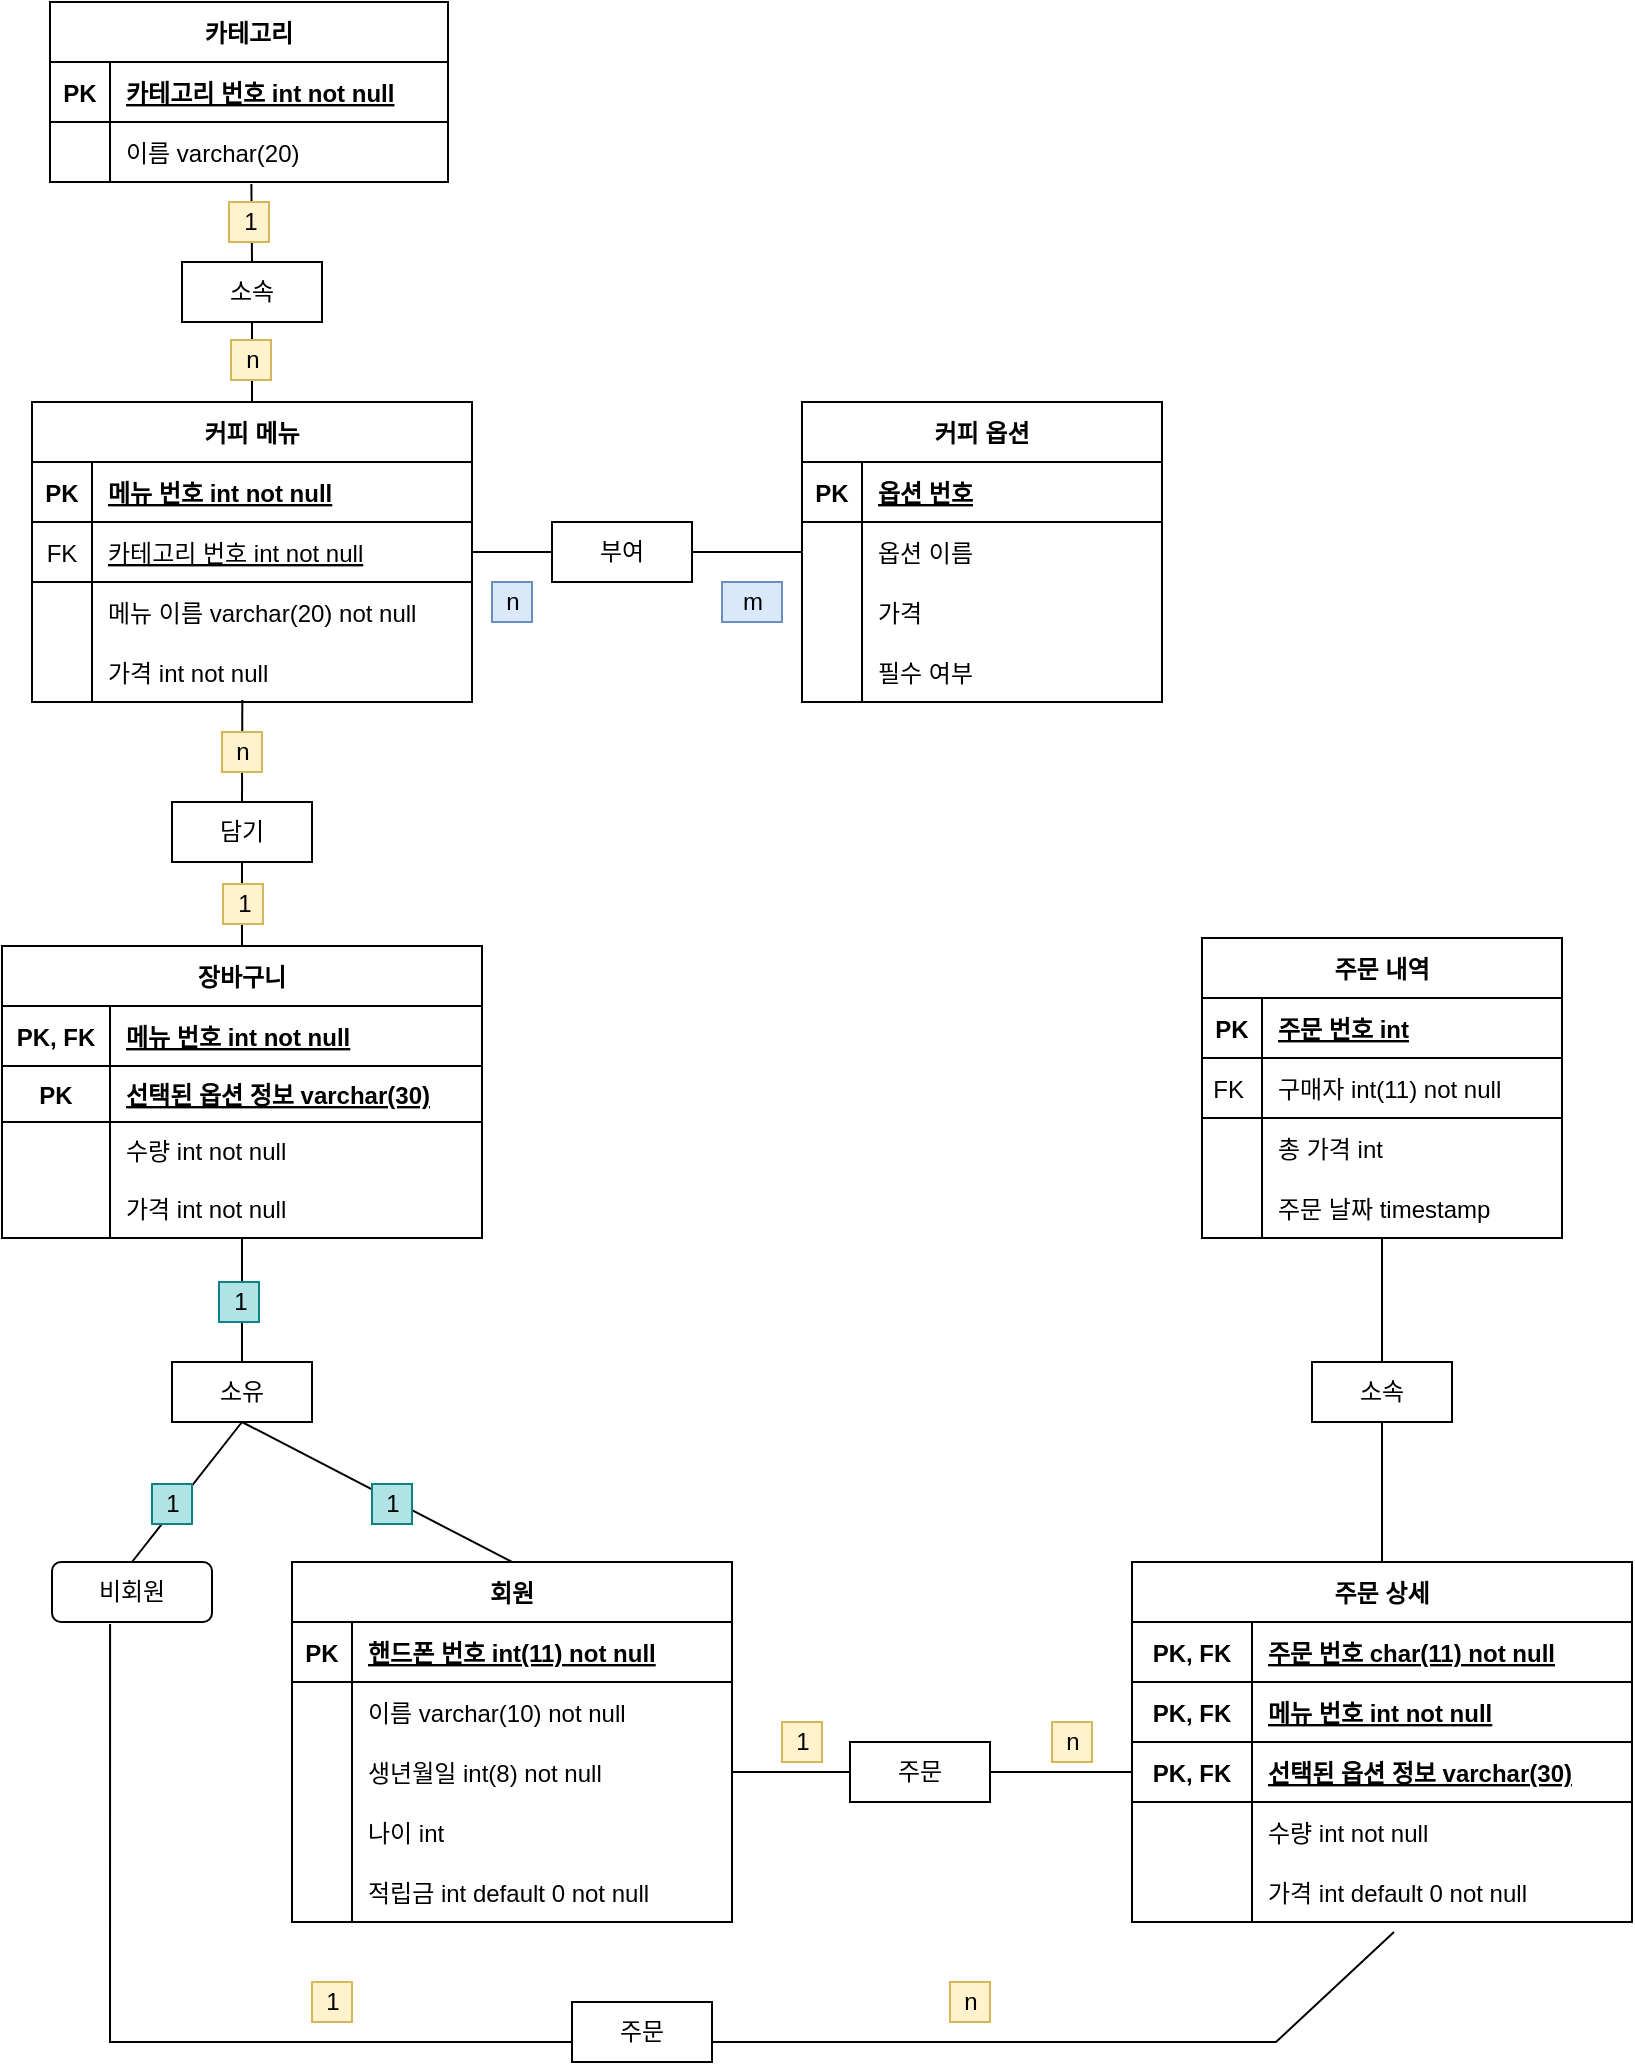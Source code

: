 <mxfile version="20.0.0" type="github">
  <diagram id="R2lEEEUBdFMjLlhIrx00" name="Page-1">
    <mxGraphModel dx="1422" dy="2962" grid="1" gridSize="10" guides="1" tooltips="1" connect="1" arrows="1" fold="1" page="1" pageScale="1" pageWidth="850" pageHeight="1100" math="0" shadow="0" extFonts="Permanent Marker^https://fonts.googleapis.com/css?family=Permanent+Marker">
      <root>
        <mxCell id="0" />
        <mxCell id="1" parent="0" />
        <mxCell id="lMvQeM_lRYCUasm3D4Tz-63" value="카테고리" style="shape=table;startSize=30;container=1;collapsible=1;childLayout=tableLayout;fixedRows=1;rowLines=0;fontStyle=1;align=center;resizeLast=1;" parent="1" vertex="1">
          <mxGeometry x="49" y="-2160" width="199" height="90" as="geometry" />
        </mxCell>
        <mxCell id="lMvQeM_lRYCUasm3D4Tz-64" value="" style="shape=tableRow;horizontal=0;startSize=0;swimlaneHead=0;swimlaneBody=0;fillColor=none;collapsible=0;dropTarget=0;points=[[0,0.5],[1,0.5]];portConstraint=eastwest;top=0;left=0;right=0;bottom=1;" parent="lMvQeM_lRYCUasm3D4Tz-63" vertex="1">
          <mxGeometry y="30" width="199" height="30" as="geometry" />
        </mxCell>
        <mxCell id="lMvQeM_lRYCUasm3D4Tz-65" value="PK" style="shape=partialRectangle;connectable=0;fillColor=none;top=0;left=0;bottom=0;right=0;fontStyle=1;overflow=hidden;" parent="lMvQeM_lRYCUasm3D4Tz-64" vertex="1">
          <mxGeometry width="30" height="30" as="geometry">
            <mxRectangle width="30" height="30" as="alternateBounds" />
          </mxGeometry>
        </mxCell>
        <mxCell id="lMvQeM_lRYCUasm3D4Tz-66" value="카테고리 번호 int not null" style="shape=partialRectangle;connectable=0;fillColor=none;top=0;left=0;bottom=0;right=0;align=left;spacingLeft=6;fontStyle=5;overflow=hidden;" parent="lMvQeM_lRYCUasm3D4Tz-64" vertex="1">
          <mxGeometry x="30" width="169" height="30" as="geometry">
            <mxRectangle width="169" height="30" as="alternateBounds" />
          </mxGeometry>
        </mxCell>
        <mxCell id="lMvQeM_lRYCUasm3D4Tz-67" value="" style="shape=tableRow;horizontal=0;startSize=0;swimlaneHead=0;swimlaneBody=0;fillColor=none;collapsible=0;dropTarget=0;points=[[0,0.5],[1,0.5]];portConstraint=eastwest;top=0;left=0;right=0;bottom=0;" parent="lMvQeM_lRYCUasm3D4Tz-63" vertex="1">
          <mxGeometry y="60" width="199" height="30" as="geometry" />
        </mxCell>
        <mxCell id="lMvQeM_lRYCUasm3D4Tz-68" value="" style="shape=partialRectangle;connectable=0;fillColor=none;top=0;left=0;bottom=0;right=0;editable=1;overflow=hidden;" parent="lMvQeM_lRYCUasm3D4Tz-67" vertex="1">
          <mxGeometry width="30" height="30" as="geometry">
            <mxRectangle width="30" height="30" as="alternateBounds" />
          </mxGeometry>
        </mxCell>
        <mxCell id="lMvQeM_lRYCUasm3D4Tz-69" value="이름 varchar(20)" style="shape=partialRectangle;connectable=0;fillColor=none;top=0;left=0;bottom=0;right=0;align=left;spacingLeft=6;overflow=hidden;" parent="lMvQeM_lRYCUasm3D4Tz-67" vertex="1">
          <mxGeometry x="30" width="169" height="30" as="geometry">
            <mxRectangle width="169" height="30" as="alternateBounds" />
          </mxGeometry>
        </mxCell>
        <mxCell id="lMvQeM_lRYCUasm3D4Tz-112" value="커피 메뉴" style="shape=table;startSize=30;container=1;collapsible=1;childLayout=tableLayout;fixedRows=1;rowLines=0;fontStyle=1;align=center;resizeLast=1;" parent="1" vertex="1">
          <mxGeometry x="40" y="-1960" width="220" height="150" as="geometry" />
        </mxCell>
        <mxCell id="lMvQeM_lRYCUasm3D4Tz-113" value="" style="shape=tableRow;horizontal=0;startSize=0;swimlaneHead=0;swimlaneBody=0;fillColor=none;collapsible=0;dropTarget=0;points=[[0,0.5],[1,0.5]];portConstraint=eastwest;top=0;left=0;right=0;bottom=1;" parent="lMvQeM_lRYCUasm3D4Tz-112" vertex="1">
          <mxGeometry y="30" width="220" height="30" as="geometry" />
        </mxCell>
        <mxCell id="lMvQeM_lRYCUasm3D4Tz-114" value="PK" style="shape=partialRectangle;connectable=0;fillColor=none;top=0;left=0;bottom=0;right=0;fontStyle=1;overflow=hidden;" parent="lMvQeM_lRYCUasm3D4Tz-113" vertex="1">
          <mxGeometry width="30" height="30" as="geometry">
            <mxRectangle width="30" height="30" as="alternateBounds" />
          </mxGeometry>
        </mxCell>
        <mxCell id="lMvQeM_lRYCUasm3D4Tz-115" value="메뉴 번호 int not null" style="shape=partialRectangle;connectable=0;fillColor=none;top=0;left=0;bottom=0;right=0;align=left;spacingLeft=6;fontStyle=5;overflow=hidden;" parent="lMvQeM_lRYCUasm3D4Tz-113" vertex="1">
          <mxGeometry x="30" width="190" height="30" as="geometry">
            <mxRectangle width="190" height="30" as="alternateBounds" />
          </mxGeometry>
        </mxCell>
        <mxCell id="lMvQeM_lRYCUasm3D4Tz-127" style="shape=tableRow;horizontal=0;startSize=0;swimlaneHead=0;swimlaneBody=0;fillColor=none;collapsible=0;dropTarget=0;points=[[0,0.5],[1,0.5]];portConstraint=eastwest;top=0;left=0;right=0;bottom=1;" parent="lMvQeM_lRYCUasm3D4Tz-112" vertex="1">
          <mxGeometry y="60" width="220" height="30" as="geometry" />
        </mxCell>
        <mxCell id="lMvQeM_lRYCUasm3D4Tz-128" value="FK" style="shape=partialRectangle;connectable=0;fillColor=none;top=0;left=0;bottom=0;right=0;fontStyle=0;overflow=hidden;" parent="lMvQeM_lRYCUasm3D4Tz-127" vertex="1">
          <mxGeometry width="30" height="30" as="geometry">
            <mxRectangle width="30" height="30" as="alternateBounds" />
          </mxGeometry>
        </mxCell>
        <mxCell id="lMvQeM_lRYCUasm3D4Tz-129" value="카테고리 번호 int not null" style="shape=partialRectangle;connectable=0;fillColor=none;top=0;left=0;bottom=0;right=0;align=left;spacingLeft=6;fontStyle=4;overflow=hidden;" parent="lMvQeM_lRYCUasm3D4Tz-127" vertex="1">
          <mxGeometry x="30" width="190" height="30" as="geometry">
            <mxRectangle width="190" height="30" as="alternateBounds" />
          </mxGeometry>
        </mxCell>
        <mxCell id="lMvQeM_lRYCUasm3D4Tz-116" value="" style="shape=tableRow;horizontal=0;startSize=0;swimlaneHead=0;swimlaneBody=0;fillColor=none;collapsible=0;dropTarget=0;points=[[0,0.5],[1,0.5]];portConstraint=eastwest;top=0;left=0;right=0;bottom=0;" parent="lMvQeM_lRYCUasm3D4Tz-112" vertex="1">
          <mxGeometry y="90" width="220" height="30" as="geometry" />
        </mxCell>
        <mxCell id="lMvQeM_lRYCUasm3D4Tz-117" value="" style="shape=partialRectangle;connectable=0;fillColor=none;top=0;left=0;bottom=0;right=0;editable=1;overflow=hidden;" parent="lMvQeM_lRYCUasm3D4Tz-116" vertex="1">
          <mxGeometry width="30" height="30" as="geometry">
            <mxRectangle width="30" height="30" as="alternateBounds" />
          </mxGeometry>
        </mxCell>
        <mxCell id="lMvQeM_lRYCUasm3D4Tz-118" value="메뉴 이름 varchar(20) not null" style="shape=partialRectangle;connectable=0;fillColor=none;top=0;left=0;bottom=0;right=0;align=left;spacingLeft=6;overflow=hidden;" parent="lMvQeM_lRYCUasm3D4Tz-116" vertex="1">
          <mxGeometry x="30" width="190" height="30" as="geometry">
            <mxRectangle width="190" height="30" as="alternateBounds" />
          </mxGeometry>
        </mxCell>
        <mxCell id="lMvQeM_lRYCUasm3D4Tz-133" style="shape=tableRow;horizontal=0;startSize=0;swimlaneHead=0;swimlaneBody=0;fillColor=none;collapsible=0;dropTarget=0;points=[[0,0.5],[1,0.5]];portConstraint=eastwest;top=0;left=0;right=0;bottom=0;" parent="lMvQeM_lRYCUasm3D4Tz-112" vertex="1">
          <mxGeometry y="120" width="220" height="30" as="geometry" />
        </mxCell>
        <mxCell id="lMvQeM_lRYCUasm3D4Tz-134" style="shape=partialRectangle;connectable=0;fillColor=none;top=0;left=0;bottom=0;right=0;editable=1;overflow=hidden;" parent="lMvQeM_lRYCUasm3D4Tz-133" vertex="1">
          <mxGeometry width="30" height="30" as="geometry">
            <mxRectangle width="30" height="30" as="alternateBounds" />
          </mxGeometry>
        </mxCell>
        <mxCell id="lMvQeM_lRYCUasm3D4Tz-135" value="가격 int not null" style="shape=partialRectangle;connectable=0;fillColor=none;top=0;left=0;bottom=0;right=0;align=left;spacingLeft=6;overflow=hidden;" parent="lMvQeM_lRYCUasm3D4Tz-133" vertex="1">
          <mxGeometry x="30" width="190" height="30" as="geometry">
            <mxRectangle width="190" height="30" as="alternateBounds" />
          </mxGeometry>
        </mxCell>
        <mxCell id="lMvQeM_lRYCUasm3D4Tz-136" value="커피 옵션" style="shape=table;startSize=30;container=1;collapsible=1;childLayout=tableLayout;fixedRows=1;rowLines=0;fontStyle=1;align=center;resizeLast=1;" parent="1" vertex="1">
          <mxGeometry x="425" y="-1960" width="180" height="150" as="geometry" />
        </mxCell>
        <mxCell id="lMvQeM_lRYCUasm3D4Tz-137" value="" style="shape=tableRow;horizontal=0;startSize=0;swimlaneHead=0;swimlaneBody=0;fillColor=none;collapsible=0;dropTarget=0;points=[[0,0.5],[1,0.5]];portConstraint=eastwest;top=0;left=0;right=0;bottom=1;" parent="lMvQeM_lRYCUasm3D4Tz-136" vertex="1">
          <mxGeometry y="30" width="180" height="30" as="geometry" />
        </mxCell>
        <mxCell id="lMvQeM_lRYCUasm3D4Tz-138" value="PK" style="shape=partialRectangle;connectable=0;fillColor=none;top=0;left=0;bottom=0;right=0;fontStyle=1;overflow=hidden;" parent="lMvQeM_lRYCUasm3D4Tz-137" vertex="1">
          <mxGeometry width="30" height="30" as="geometry">
            <mxRectangle width="30" height="30" as="alternateBounds" />
          </mxGeometry>
        </mxCell>
        <mxCell id="lMvQeM_lRYCUasm3D4Tz-139" value="옵션 번호" style="shape=partialRectangle;connectable=0;fillColor=none;top=0;left=0;bottom=0;right=0;align=left;spacingLeft=6;fontStyle=5;overflow=hidden;" parent="lMvQeM_lRYCUasm3D4Tz-137" vertex="1">
          <mxGeometry x="30" width="150" height="30" as="geometry">
            <mxRectangle width="150" height="30" as="alternateBounds" />
          </mxGeometry>
        </mxCell>
        <mxCell id="lMvQeM_lRYCUasm3D4Tz-143" value="" style="shape=tableRow;horizontal=0;startSize=0;swimlaneHead=0;swimlaneBody=0;fillColor=none;collapsible=0;dropTarget=0;points=[[0,0.5],[1,0.5]];portConstraint=eastwest;top=0;left=0;right=0;bottom=0;" parent="lMvQeM_lRYCUasm3D4Tz-136" vertex="1">
          <mxGeometry y="60" width="180" height="30" as="geometry" />
        </mxCell>
        <mxCell id="lMvQeM_lRYCUasm3D4Tz-144" value="" style="shape=partialRectangle;connectable=0;fillColor=none;top=0;left=0;bottom=0;right=0;editable=1;overflow=hidden;" parent="lMvQeM_lRYCUasm3D4Tz-143" vertex="1">
          <mxGeometry width="30" height="30" as="geometry">
            <mxRectangle width="30" height="30" as="alternateBounds" />
          </mxGeometry>
        </mxCell>
        <mxCell id="lMvQeM_lRYCUasm3D4Tz-145" value="옵션 이름" style="shape=partialRectangle;connectable=0;fillColor=none;top=0;left=0;bottom=0;right=0;align=left;spacingLeft=6;overflow=hidden;" parent="lMvQeM_lRYCUasm3D4Tz-143" vertex="1">
          <mxGeometry x="30" width="150" height="30" as="geometry">
            <mxRectangle width="150" height="30" as="alternateBounds" />
          </mxGeometry>
        </mxCell>
        <mxCell id="lMvQeM_lRYCUasm3D4Tz-146" style="shape=tableRow;horizontal=0;startSize=0;swimlaneHead=0;swimlaneBody=0;fillColor=none;collapsible=0;dropTarget=0;points=[[0,0.5],[1,0.5]];portConstraint=eastwest;top=0;left=0;right=0;bottom=0;" parent="lMvQeM_lRYCUasm3D4Tz-136" vertex="1">
          <mxGeometry y="90" width="180" height="30" as="geometry" />
        </mxCell>
        <mxCell id="lMvQeM_lRYCUasm3D4Tz-147" style="shape=partialRectangle;connectable=0;fillColor=none;top=0;left=0;bottom=0;right=0;editable=1;overflow=hidden;" parent="lMvQeM_lRYCUasm3D4Tz-146" vertex="1">
          <mxGeometry width="30" height="30" as="geometry">
            <mxRectangle width="30" height="30" as="alternateBounds" />
          </mxGeometry>
        </mxCell>
        <mxCell id="lMvQeM_lRYCUasm3D4Tz-148" value="가격" style="shape=partialRectangle;connectable=0;fillColor=none;top=0;left=0;bottom=0;right=0;align=left;spacingLeft=6;overflow=hidden;" parent="lMvQeM_lRYCUasm3D4Tz-146" vertex="1">
          <mxGeometry x="30" width="150" height="30" as="geometry">
            <mxRectangle width="150" height="30" as="alternateBounds" />
          </mxGeometry>
        </mxCell>
        <mxCell id="lMvQeM_lRYCUasm3D4Tz-149" style="shape=tableRow;horizontal=0;startSize=0;swimlaneHead=0;swimlaneBody=0;fillColor=none;collapsible=0;dropTarget=0;points=[[0,0.5],[1,0.5]];portConstraint=eastwest;top=0;left=0;right=0;bottom=0;" parent="lMvQeM_lRYCUasm3D4Tz-136" vertex="1">
          <mxGeometry y="120" width="180" height="30" as="geometry" />
        </mxCell>
        <mxCell id="lMvQeM_lRYCUasm3D4Tz-150" style="shape=partialRectangle;connectable=0;fillColor=none;top=0;left=0;bottom=0;right=0;editable=1;overflow=hidden;" parent="lMvQeM_lRYCUasm3D4Tz-149" vertex="1">
          <mxGeometry width="30" height="30" as="geometry">
            <mxRectangle width="30" height="30" as="alternateBounds" />
          </mxGeometry>
        </mxCell>
        <mxCell id="lMvQeM_lRYCUasm3D4Tz-151" value="필수 여부" style="shape=partialRectangle;connectable=0;fillColor=none;top=0;left=0;bottom=0;right=0;align=left;spacingLeft=6;overflow=hidden;" parent="lMvQeM_lRYCUasm3D4Tz-149" vertex="1">
          <mxGeometry x="30" width="150" height="30" as="geometry">
            <mxRectangle width="150" height="30" as="alternateBounds" />
          </mxGeometry>
        </mxCell>
        <mxCell id="MH31CtjYxQi1WA21hLkp-1" value="소속" style="rounded=0;whiteSpace=wrap;html=1;" vertex="1" parent="1">
          <mxGeometry x="115" y="-2030" width="70" height="30" as="geometry" />
        </mxCell>
        <mxCell id="MH31CtjYxQi1WA21hLkp-2" value="" style="endArrow=none;html=1;rounded=0;entryX=0.506;entryY=1.033;entryDx=0;entryDy=0;entryPerimeter=0;exitX=0.5;exitY=0;exitDx=0;exitDy=0;" edge="1" parent="1" source="MH31CtjYxQi1WA21hLkp-1" target="lMvQeM_lRYCUasm3D4Tz-67">
          <mxGeometry width="50" height="50" relative="1" as="geometry">
            <mxPoint x="400" y="-1900" as="sourcePoint" />
            <mxPoint x="450" y="-1950" as="targetPoint" />
          </mxGeometry>
        </mxCell>
        <mxCell id="MH31CtjYxQi1WA21hLkp-3" value="" style="endArrow=none;html=1;rounded=0;exitX=0.5;exitY=1;exitDx=0;exitDy=0;entryX=0.5;entryY=0;entryDx=0;entryDy=0;" edge="1" parent="1" source="MH31CtjYxQi1WA21hLkp-1" target="lMvQeM_lRYCUasm3D4Tz-112">
          <mxGeometry width="50" height="50" relative="1" as="geometry">
            <mxPoint x="400" y="-1900" as="sourcePoint" />
            <mxPoint x="450" y="-1950" as="targetPoint" />
          </mxGeometry>
        </mxCell>
        <mxCell id="MH31CtjYxQi1WA21hLkp-4" value="장바구니" style="shape=table;startSize=30;container=1;collapsible=1;childLayout=tableLayout;fixedRows=1;rowLines=0;fontStyle=1;align=center;resizeLast=1;" vertex="1" parent="1">
          <mxGeometry x="25" y="-1688" width="240" height="146" as="geometry" />
        </mxCell>
        <mxCell id="MH31CtjYxQi1WA21hLkp-5" value="" style="shape=tableRow;horizontal=0;startSize=0;swimlaneHead=0;swimlaneBody=0;fillColor=none;collapsible=0;dropTarget=0;points=[[0,0.5],[1,0.5]];portConstraint=eastwest;top=0;left=0;right=0;bottom=1;" vertex="1" parent="MH31CtjYxQi1WA21hLkp-4">
          <mxGeometry y="30" width="240" height="30" as="geometry" />
        </mxCell>
        <mxCell id="MH31CtjYxQi1WA21hLkp-6" value="PK, FK" style="shape=partialRectangle;connectable=0;fillColor=none;top=0;left=0;bottom=0;right=0;fontStyle=1;overflow=hidden;" vertex="1" parent="MH31CtjYxQi1WA21hLkp-5">
          <mxGeometry width="54" height="30" as="geometry">
            <mxRectangle width="54" height="30" as="alternateBounds" />
          </mxGeometry>
        </mxCell>
        <mxCell id="MH31CtjYxQi1WA21hLkp-7" value="메뉴 번호 int not null" style="shape=partialRectangle;connectable=0;fillColor=none;top=0;left=0;bottom=0;right=0;align=left;spacingLeft=6;fontStyle=5;overflow=hidden;" vertex="1" parent="MH31CtjYxQi1WA21hLkp-5">
          <mxGeometry x="54" width="186" height="30" as="geometry">
            <mxRectangle width="186" height="30" as="alternateBounds" />
          </mxGeometry>
        </mxCell>
        <mxCell id="MH31CtjYxQi1WA21hLkp-17" style="shape=tableRow;horizontal=0;startSize=0;swimlaneHead=0;swimlaneBody=0;fillColor=none;collapsible=0;dropTarget=0;points=[[0,0.5],[1,0.5]];portConstraint=eastwest;top=0;left=0;right=0;bottom=1;" vertex="1" parent="MH31CtjYxQi1WA21hLkp-4">
          <mxGeometry y="60" width="240" height="28" as="geometry" />
        </mxCell>
        <mxCell id="MH31CtjYxQi1WA21hLkp-18" value="PK" style="shape=partialRectangle;connectable=0;fillColor=none;top=0;left=0;bottom=0;right=0;fontStyle=1;overflow=hidden;" vertex="1" parent="MH31CtjYxQi1WA21hLkp-17">
          <mxGeometry width="54" height="28" as="geometry">
            <mxRectangle width="54" height="28" as="alternateBounds" />
          </mxGeometry>
        </mxCell>
        <mxCell id="MH31CtjYxQi1WA21hLkp-19" value="선택된 옵션 정보 varchar(30)" style="shape=partialRectangle;connectable=0;fillColor=none;top=0;left=0;bottom=0;right=0;align=left;spacingLeft=6;fontStyle=5;overflow=hidden;" vertex="1" parent="MH31CtjYxQi1WA21hLkp-17">
          <mxGeometry x="54" width="186" height="28" as="geometry">
            <mxRectangle width="186" height="28" as="alternateBounds" />
          </mxGeometry>
        </mxCell>
        <mxCell id="MH31CtjYxQi1WA21hLkp-11" value="" style="shape=tableRow;horizontal=0;startSize=0;swimlaneHead=0;swimlaneBody=0;fillColor=none;collapsible=0;dropTarget=0;points=[[0,0.5],[1,0.5]];portConstraint=eastwest;top=0;left=0;right=0;bottom=0;" vertex="1" parent="MH31CtjYxQi1WA21hLkp-4">
          <mxGeometry y="88" width="240" height="28" as="geometry" />
        </mxCell>
        <mxCell id="MH31CtjYxQi1WA21hLkp-12" value="" style="shape=partialRectangle;connectable=0;fillColor=none;top=0;left=0;bottom=0;right=0;editable=1;overflow=hidden;" vertex="1" parent="MH31CtjYxQi1WA21hLkp-11">
          <mxGeometry width="54" height="28" as="geometry">
            <mxRectangle width="54" height="28" as="alternateBounds" />
          </mxGeometry>
        </mxCell>
        <mxCell id="MH31CtjYxQi1WA21hLkp-13" value="수량 int not null" style="shape=partialRectangle;connectable=0;fillColor=none;top=0;left=0;bottom=0;right=0;align=left;spacingLeft=6;overflow=hidden;" vertex="1" parent="MH31CtjYxQi1WA21hLkp-11">
          <mxGeometry x="54" width="186" height="28" as="geometry">
            <mxRectangle width="186" height="28" as="alternateBounds" />
          </mxGeometry>
        </mxCell>
        <mxCell id="MH31CtjYxQi1WA21hLkp-14" style="shape=tableRow;horizontal=0;startSize=0;swimlaneHead=0;swimlaneBody=0;fillColor=none;collapsible=0;dropTarget=0;points=[[0,0.5],[1,0.5]];portConstraint=eastwest;top=0;left=0;right=0;bottom=0;" vertex="1" parent="MH31CtjYxQi1WA21hLkp-4">
          <mxGeometry y="116" width="240" height="30" as="geometry" />
        </mxCell>
        <mxCell id="MH31CtjYxQi1WA21hLkp-15" style="shape=partialRectangle;connectable=0;fillColor=none;top=0;left=0;bottom=0;right=0;editable=1;overflow=hidden;" vertex="1" parent="MH31CtjYxQi1WA21hLkp-14">
          <mxGeometry width="54" height="30" as="geometry">
            <mxRectangle width="54" height="30" as="alternateBounds" />
          </mxGeometry>
        </mxCell>
        <mxCell id="MH31CtjYxQi1WA21hLkp-16" value="가격 int not null" style="shape=partialRectangle;connectable=0;fillColor=none;top=0;left=0;bottom=0;right=0;align=left;spacingLeft=6;overflow=hidden;" vertex="1" parent="MH31CtjYxQi1WA21hLkp-14">
          <mxGeometry x="54" width="186" height="30" as="geometry">
            <mxRectangle width="186" height="30" as="alternateBounds" />
          </mxGeometry>
        </mxCell>
        <mxCell id="MH31CtjYxQi1WA21hLkp-20" value="담기" style="rounded=0;whiteSpace=wrap;html=1;" vertex="1" parent="1">
          <mxGeometry x="110" y="-1760" width="70" height="30" as="geometry" />
        </mxCell>
        <mxCell id="MH31CtjYxQi1WA21hLkp-22" value="부여" style="rounded=0;whiteSpace=wrap;html=1;" vertex="1" parent="1">
          <mxGeometry x="300" y="-1900" width="70" height="30" as="geometry" />
        </mxCell>
        <mxCell id="MH31CtjYxQi1WA21hLkp-23" value="" style="endArrow=none;html=1;rounded=0;exitX=1;exitY=0.5;exitDx=0;exitDy=0;entryX=0;entryY=0.5;entryDx=0;entryDy=0;" edge="1" parent="1" source="lMvQeM_lRYCUasm3D4Tz-127" target="MH31CtjYxQi1WA21hLkp-22">
          <mxGeometry width="50" height="50" relative="1" as="geometry">
            <mxPoint x="400" y="-1780" as="sourcePoint" />
            <mxPoint x="450" y="-1830" as="targetPoint" />
          </mxGeometry>
        </mxCell>
        <mxCell id="MH31CtjYxQi1WA21hLkp-25" value="" style="endArrow=none;html=1;rounded=0;exitX=1;exitY=0.5;exitDx=0;exitDy=0;entryX=0;entryY=0.5;entryDx=0;entryDy=0;" edge="1" parent="1" source="MH31CtjYxQi1WA21hLkp-22" target="lMvQeM_lRYCUasm3D4Tz-143">
          <mxGeometry width="50" height="50" relative="1" as="geometry">
            <mxPoint x="400" y="-1780" as="sourcePoint" />
            <mxPoint x="450" y="-1830" as="targetPoint" />
          </mxGeometry>
        </mxCell>
        <mxCell id="MH31CtjYxQi1WA21hLkp-26" value="" style="endArrow=none;html=1;rounded=0;exitX=0.5;exitY=0;exitDx=0;exitDy=0;entryX=0.478;entryY=0.967;entryDx=0;entryDy=0;entryPerimeter=0;" edge="1" parent="1" source="MH31CtjYxQi1WA21hLkp-20" target="lMvQeM_lRYCUasm3D4Tz-133">
          <mxGeometry width="50" height="50" relative="1" as="geometry">
            <mxPoint x="400" y="-1780" as="sourcePoint" />
            <mxPoint x="450" y="-1830" as="targetPoint" />
          </mxGeometry>
        </mxCell>
        <mxCell id="MH31CtjYxQi1WA21hLkp-27" value="" style="endArrow=none;html=1;rounded=0;exitX=0.5;exitY=0;exitDx=0;exitDy=0;entryX=0.5;entryY=1;entryDx=0;entryDy=0;" edge="1" parent="1" source="MH31CtjYxQi1WA21hLkp-4" target="MH31CtjYxQi1WA21hLkp-20">
          <mxGeometry width="50" height="50" relative="1" as="geometry">
            <mxPoint x="400" y="-1550" as="sourcePoint" />
            <mxPoint x="450" y="-1600" as="targetPoint" />
          </mxGeometry>
        </mxCell>
        <mxCell id="MH31CtjYxQi1WA21hLkp-54" value="소유" style="rounded=0;whiteSpace=wrap;html=1;" vertex="1" parent="1">
          <mxGeometry x="110" y="-1480" width="70" height="30" as="geometry" />
        </mxCell>
        <mxCell id="MH31CtjYxQi1WA21hLkp-61" value="비회원" style="rounded=1;whiteSpace=wrap;html=1;" vertex="1" parent="1">
          <mxGeometry x="50" y="-1380" width="80" height="30" as="geometry" />
        </mxCell>
        <mxCell id="MH31CtjYxQi1WA21hLkp-62" value="" style="endArrow=none;html=1;rounded=0;exitX=0.5;exitY=0;exitDx=0;exitDy=0;entryX=0.5;entryY=1;entryDx=0;entryDy=0;entryPerimeter=0;" edge="1" parent="1" source="MH31CtjYxQi1WA21hLkp-54" target="MH31CtjYxQi1WA21hLkp-14">
          <mxGeometry width="50" height="50" relative="1" as="geometry">
            <mxPoint x="400" y="-1540" as="sourcePoint" />
            <mxPoint x="450" y="-1590" as="targetPoint" />
          </mxGeometry>
        </mxCell>
        <mxCell id="MH31CtjYxQi1WA21hLkp-64" value="회원" style="shape=table;startSize=30;container=1;collapsible=1;childLayout=tableLayout;fixedRows=1;rowLines=0;fontStyle=1;align=center;resizeLast=1;" vertex="1" parent="1">
          <mxGeometry x="170" y="-1380" width="220" height="180" as="geometry" />
        </mxCell>
        <mxCell id="MH31CtjYxQi1WA21hLkp-65" value="" style="shape=tableRow;horizontal=0;startSize=0;swimlaneHead=0;swimlaneBody=0;fillColor=none;collapsible=0;dropTarget=0;points=[[0,0.5],[1,0.5]];portConstraint=eastwest;top=0;left=0;right=0;bottom=1;" vertex="1" parent="MH31CtjYxQi1WA21hLkp-64">
          <mxGeometry y="30" width="220" height="30" as="geometry" />
        </mxCell>
        <mxCell id="MH31CtjYxQi1WA21hLkp-66" value="PK" style="shape=partialRectangle;connectable=0;fillColor=none;top=0;left=0;bottom=0;right=0;fontStyle=1;overflow=hidden;" vertex="1" parent="MH31CtjYxQi1WA21hLkp-65">
          <mxGeometry width="30" height="30" as="geometry">
            <mxRectangle width="30" height="30" as="alternateBounds" />
          </mxGeometry>
        </mxCell>
        <mxCell id="MH31CtjYxQi1WA21hLkp-67" value="핸드폰 번호 int(11) not null" style="shape=partialRectangle;connectable=0;fillColor=none;top=0;left=0;bottom=0;right=0;align=left;spacingLeft=6;fontStyle=5;overflow=hidden;" vertex="1" parent="MH31CtjYxQi1WA21hLkp-65">
          <mxGeometry x="30" width="190" height="30" as="geometry">
            <mxRectangle width="190" height="30" as="alternateBounds" />
          </mxGeometry>
        </mxCell>
        <mxCell id="MH31CtjYxQi1WA21hLkp-68" value="" style="shape=tableRow;horizontal=0;startSize=0;swimlaneHead=0;swimlaneBody=0;fillColor=none;collapsible=0;dropTarget=0;points=[[0,0.5],[1,0.5]];portConstraint=eastwest;top=0;left=0;right=0;bottom=0;" vertex="1" parent="MH31CtjYxQi1WA21hLkp-64">
          <mxGeometry y="60" width="220" height="30" as="geometry" />
        </mxCell>
        <mxCell id="MH31CtjYxQi1WA21hLkp-69" value="" style="shape=partialRectangle;connectable=0;fillColor=none;top=0;left=0;bottom=0;right=0;editable=1;overflow=hidden;" vertex="1" parent="MH31CtjYxQi1WA21hLkp-68">
          <mxGeometry width="30" height="30" as="geometry">
            <mxRectangle width="30" height="30" as="alternateBounds" />
          </mxGeometry>
        </mxCell>
        <mxCell id="MH31CtjYxQi1WA21hLkp-70" value="이름 varchar(10) not null" style="shape=partialRectangle;connectable=0;fillColor=none;top=0;left=0;bottom=0;right=0;align=left;spacingLeft=6;overflow=hidden;" vertex="1" parent="MH31CtjYxQi1WA21hLkp-68">
          <mxGeometry x="30" width="190" height="30" as="geometry">
            <mxRectangle width="190" height="30" as="alternateBounds" />
          </mxGeometry>
        </mxCell>
        <mxCell id="MH31CtjYxQi1WA21hLkp-71" style="shape=tableRow;horizontal=0;startSize=0;swimlaneHead=0;swimlaneBody=0;fillColor=none;collapsible=0;dropTarget=0;points=[[0,0.5],[1,0.5]];portConstraint=eastwest;top=0;left=0;right=0;bottom=0;" vertex="1" parent="MH31CtjYxQi1WA21hLkp-64">
          <mxGeometry y="90" width="220" height="30" as="geometry" />
        </mxCell>
        <mxCell id="MH31CtjYxQi1WA21hLkp-72" style="shape=partialRectangle;connectable=0;fillColor=none;top=0;left=0;bottom=0;right=0;editable=1;overflow=hidden;" vertex="1" parent="MH31CtjYxQi1WA21hLkp-71">
          <mxGeometry width="30" height="30" as="geometry">
            <mxRectangle width="30" height="30" as="alternateBounds" />
          </mxGeometry>
        </mxCell>
        <mxCell id="MH31CtjYxQi1WA21hLkp-73" value="생년월일 int(8) not null" style="shape=partialRectangle;connectable=0;fillColor=none;top=0;left=0;bottom=0;right=0;align=left;spacingLeft=6;overflow=hidden;" vertex="1" parent="MH31CtjYxQi1WA21hLkp-71">
          <mxGeometry x="30" width="190" height="30" as="geometry">
            <mxRectangle width="190" height="30" as="alternateBounds" />
          </mxGeometry>
        </mxCell>
        <mxCell id="MH31CtjYxQi1WA21hLkp-74" style="shape=tableRow;horizontal=0;startSize=0;swimlaneHead=0;swimlaneBody=0;fillColor=none;collapsible=0;dropTarget=0;points=[[0,0.5],[1,0.5]];portConstraint=eastwest;top=0;left=0;right=0;bottom=0;" vertex="1" parent="MH31CtjYxQi1WA21hLkp-64">
          <mxGeometry y="120" width="220" height="30" as="geometry" />
        </mxCell>
        <mxCell id="MH31CtjYxQi1WA21hLkp-75" style="shape=partialRectangle;connectable=0;fillColor=none;top=0;left=0;bottom=0;right=0;editable=1;overflow=hidden;" vertex="1" parent="MH31CtjYxQi1WA21hLkp-74">
          <mxGeometry width="30" height="30" as="geometry">
            <mxRectangle width="30" height="30" as="alternateBounds" />
          </mxGeometry>
        </mxCell>
        <mxCell id="MH31CtjYxQi1WA21hLkp-76" value="나이 int" style="shape=partialRectangle;connectable=0;fillColor=none;top=0;left=0;bottom=0;right=0;align=left;spacingLeft=6;overflow=hidden;" vertex="1" parent="MH31CtjYxQi1WA21hLkp-74">
          <mxGeometry x="30" width="190" height="30" as="geometry">
            <mxRectangle width="190" height="30" as="alternateBounds" />
          </mxGeometry>
        </mxCell>
        <mxCell id="MH31CtjYxQi1WA21hLkp-77" style="shape=tableRow;horizontal=0;startSize=0;swimlaneHead=0;swimlaneBody=0;fillColor=none;collapsible=0;dropTarget=0;points=[[0,0.5],[1,0.5]];portConstraint=eastwest;top=0;left=0;right=0;bottom=0;" vertex="1" parent="MH31CtjYxQi1WA21hLkp-64">
          <mxGeometry y="150" width="220" height="30" as="geometry" />
        </mxCell>
        <mxCell id="MH31CtjYxQi1WA21hLkp-78" style="shape=partialRectangle;connectable=0;fillColor=none;top=0;left=0;bottom=0;right=0;editable=1;overflow=hidden;" vertex="1" parent="MH31CtjYxQi1WA21hLkp-77">
          <mxGeometry width="30" height="30" as="geometry">
            <mxRectangle width="30" height="30" as="alternateBounds" />
          </mxGeometry>
        </mxCell>
        <mxCell id="MH31CtjYxQi1WA21hLkp-79" value="적립금 int default 0 not null" style="shape=partialRectangle;connectable=0;fillColor=none;top=0;left=0;bottom=0;right=0;align=left;spacingLeft=6;overflow=hidden;" vertex="1" parent="MH31CtjYxQi1WA21hLkp-77">
          <mxGeometry x="30" width="190" height="30" as="geometry">
            <mxRectangle width="190" height="30" as="alternateBounds" />
          </mxGeometry>
        </mxCell>
        <mxCell id="MH31CtjYxQi1WA21hLkp-80" value="" style="endArrow=none;html=1;rounded=0;exitX=0.5;exitY=0;exitDx=0;exitDy=0;entryX=0.5;entryY=1;entryDx=0;entryDy=0;" edge="1" parent="1" source="MH31CtjYxQi1WA21hLkp-61" target="MH31CtjYxQi1WA21hLkp-54">
          <mxGeometry width="50" height="50" relative="1" as="geometry">
            <mxPoint x="155" y="-1470" as="sourcePoint" />
            <mxPoint x="155" y="-1532" as="targetPoint" />
          </mxGeometry>
        </mxCell>
        <mxCell id="MH31CtjYxQi1WA21hLkp-81" value="" style="endArrow=none;html=1;rounded=0;exitX=0.5;exitY=0;exitDx=0;exitDy=0;entryX=0.5;entryY=1;entryDx=0;entryDy=0;" edge="1" parent="1" source="MH31CtjYxQi1WA21hLkp-64" target="MH31CtjYxQi1WA21hLkp-54">
          <mxGeometry width="50" height="50" relative="1" as="geometry">
            <mxPoint x="100" y="-1370" as="sourcePoint" />
            <mxPoint x="155" y="-1440" as="targetPoint" />
          </mxGeometry>
        </mxCell>
        <mxCell id="MH31CtjYxQi1WA21hLkp-82" value="주문 상세" style="shape=table;startSize=30;container=1;collapsible=1;childLayout=tableLayout;fixedRows=1;rowLines=0;fontStyle=1;align=center;resizeLast=1;" vertex="1" parent="1">
          <mxGeometry x="590" y="-1380" width="250" height="180" as="geometry" />
        </mxCell>
        <mxCell id="MH31CtjYxQi1WA21hLkp-83" value="" style="shape=tableRow;horizontal=0;startSize=0;swimlaneHead=0;swimlaneBody=0;fillColor=none;collapsible=0;dropTarget=0;points=[[0,0.5],[1,0.5]];portConstraint=eastwest;top=0;left=0;right=0;bottom=1;" vertex="1" parent="MH31CtjYxQi1WA21hLkp-82">
          <mxGeometry y="30" width="250" height="30" as="geometry" />
        </mxCell>
        <mxCell id="MH31CtjYxQi1WA21hLkp-84" value="PK, FK" style="shape=partialRectangle;connectable=0;fillColor=none;top=0;left=0;bottom=0;right=0;fontStyle=1;overflow=hidden;" vertex="1" parent="MH31CtjYxQi1WA21hLkp-83">
          <mxGeometry width="60" height="30" as="geometry">
            <mxRectangle width="60" height="30" as="alternateBounds" />
          </mxGeometry>
        </mxCell>
        <mxCell id="MH31CtjYxQi1WA21hLkp-85" value="주문 번호 char(11) not null" style="shape=partialRectangle;connectable=0;fillColor=none;top=0;left=0;bottom=0;right=0;align=left;spacingLeft=6;fontStyle=5;overflow=hidden;" vertex="1" parent="MH31CtjYxQi1WA21hLkp-83">
          <mxGeometry x="60" width="190" height="30" as="geometry">
            <mxRectangle width="190" height="30" as="alternateBounds" />
          </mxGeometry>
        </mxCell>
        <mxCell id="MH31CtjYxQi1WA21hLkp-101" style="shape=tableRow;horizontal=0;startSize=0;swimlaneHead=0;swimlaneBody=0;fillColor=none;collapsible=0;dropTarget=0;points=[[0,0.5],[1,0.5]];portConstraint=eastwest;top=0;left=0;right=0;bottom=1;" vertex="1" parent="MH31CtjYxQi1WA21hLkp-82">
          <mxGeometry y="60" width="250" height="30" as="geometry" />
        </mxCell>
        <mxCell id="MH31CtjYxQi1WA21hLkp-102" value="PK, FK" style="shape=partialRectangle;connectable=0;fillColor=none;top=0;left=0;bottom=0;right=0;fontStyle=1;overflow=hidden;" vertex="1" parent="MH31CtjYxQi1WA21hLkp-101">
          <mxGeometry width="60" height="30" as="geometry">
            <mxRectangle width="60" height="30" as="alternateBounds" />
          </mxGeometry>
        </mxCell>
        <mxCell id="MH31CtjYxQi1WA21hLkp-103" value="메뉴 번호 int not null" style="shape=partialRectangle;connectable=0;fillColor=none;top=0;left=0;bottom=0;right=0;align=left;spacingLeft=6;fontStyle=5;overflow=hidden;" vertex="1" parent="MH31CtjYxQi1WA21hLkp-101">
          <mxGeometry x="60" width="190" height="30" as="geometry">
            <mxRectangle width="190" height="30" as="alternateBounds" />
          </mxGeometry>
        </mxCell>
        <mxCell id="MH31CtjYxQi1WA21hLkp-98" style="shape=tableRow;horizontal=0;startSize=0;swimlaneHead=0;swimlaneBody=0;fillColor=none;collapsible=0;dropTarget=0;points=[[0,0.5],[1,0.5]];portConstraint=eastwest;top=0;left=0;right=0;bottom=1;" vertex="1" parent="MH31CtjYxQi1WA21hLkp-82">
          <mxGeometry y="90" width="250" height="30" as="geometry" />
        </mxCell>
        <mxCell id="MH31CtjYxQi1WA21hLkp-99" value="PK, FK" style="shape=partialRectangle;connectable=0;fillColor=none;top=0;left=0;bottom=0;right=0;fontStyle=1;overflow=hidden;" vertex="1" parent="MH31CtjYxQi1WA21hLkp-98">
          <mxGeometry width="60" height="30" as="geometry">
            <mxRectangle width="60" height="30" as="alternateBounds" />
          </mxGeometry>
        </mxCell>
        <mxCell id="MH31CtjYxQi1WA21hLkp-100" value="선택된 옵션 정보 varchar(30)" style="shape=partialRectangle;connectable=0;fillColor=none;top=0;left=0;bottom=0;right=0;align=left;spacingLeft=6;fontStyle=5;overflow=hidden;" vertex="1" parent="MH31CtjYxQi1WA21hLkp-98">
          <mxGeometry x="60" width="190" height="30" as="geometry">
            <mxRectangle width="190" height="30" as="alternateBounds" />
          </mxGeometry>
        </mxCell>
        <mxCell id="MH31CtjYxQi1WA21hLkp-92" style="shape=tableRow;horizontal=0;startSize=0;swimlaneHead=0;swimlaneBody=0;fillColor=none;collapsible=0;dropTarget=0;points=[[0,0.5],[1,0.5]];portConstraint=eastwest;top=0;left=0;right=0;bottom=0;" vertex="1" parent="MH31CtjYxQi1WA21hLkp-82">
          <mxGeometry y="120" width="250" height="30" as="geometry" />
        </mxCell>
        <mxCell id="MH31CtjYxQi1WA21hLkp-93" style="shape=partialRectangle;connectable=0;fillColor=none;top=0;left=0;bottom=0;right=0;editable=1;overflow=hidden;" vertex="1" parent="MH31CtjYxQi1WA21hLkp-92">
          <mxGeometry width="60" height="30" as="geometry">
            <mxRectangle width="60" height="30" as="alternateBounds" />
          </mxGeometry>
        </mxCell>
        <mxCell id="MH31CtjYxQi1WA21hLkp-94" value="수량 int not null" style="shape=partialRectangle;connectable=0;fillColor=none;top=0;left=0;bottom=0;right=0;align=left;spacingLeft=6;overflow=hidden;" vertex="1" parent="MH31CtjYxQi1WA21hLkp-92">
          <mxGeometry x="60" width="190" height="30" as="geometry">
            <mxRectangle width="190" height="30" as="alternateBounds" />
          </mxGeometry>
        </mxCell>
        <mxCell id="MH31CtjYxQi1WA21hLkp-95" style="shape=tableRow;horizontal=0;startSize=0;swimlaneHead=0;swimlaneBody=0;fillColor=none;collapsible=0;dropTarget=0;points=[[0,0.5],[1,0.5]];portConstraint=eastwest;top=0;left=0;right=0;bottom=0;" vertex="1" parent="MH31CtjYxQi1WA21hLkp-82">
          <mxGeometry y="150" width="250" height="30" as="geometry" />
        </mxCell>
        <mxCell id="MH31CtjYxQi1WA21hLkp-96" style="shape=partialRectangle;connectable=0;fillColor=none;top=0;left=0;bottom=0;right=0;editable=1;overflow=hidden;" vertex="1" parent="MH31CtjYxQi1WA21hLkp-95">
          <mxGeometry width="60" height="30" as="geometry">
            <mxRectangle width="60" height="30" as="alternateBounds" />
          </mxGeometry>
        </mxCell>
        <mxCell id="MH31CtjYxQi1WA21hLkp-97" value="가격 int default 0 not null" style="shape=partialRectangle;connectable=0;fillColor=none;top=0;left=0;bottom=0;right=0;align=left;spacingLeft=6;overflow=hidden;" vertex="1" parent="MH31CtjYxQi1WA21hLkp-95">
          <mxGeometry x="60" width="190" height="30" as="geometry">
            <mxRectangle width="190" height="30" as="alternateBounds" />
          </mxGeometry>
        </mxCell>
        <mxCell id="MH31CtjYxQi1WA21hLkp-123" value="" style="endArrow=none;html=1;rounded=0;entryX=0.413;entryY=1.033;entryDx=0;entryDy=0;entryPerimeter=0;exitX=0.524;exitY=1.167;exitDx=0;exitDy=0;exitPerimeter=0;" edge="1" parent="1" source="MH31CtjYxQi1WA21hLkp-95">
          <mxGeometry width="50" height="50" relative="1" as="geometry">
            <mxPoint x="730" y="-1200" as="sourcePoint" />
            <mxPoint x="79.04" y="-1349.01" as="targetPoint" />
            <Array as="points">
              <mxPoint x="662" y="-1140" />
              <mxPoint x="79" y="-1140" />
            </Array>
          </mxGeometry>
        </mxCell>
        <mxCell id="MH31CtjYxQi1WA21hLkp-124" value="주문" style="rounded=0;whiteSpace=wrap;html=1;" vertex="1" parent="1">
          <mxGeometry x="310" y="-1160" width="70" height="30" as="geometry" />
        </mxCell>
        <mxCell id="MH31CtjYxQi1WA21hLkp-127" value="주문" style="rounded=0;whiteSpace=wrap;html=1;" vertex="1" parent="1">
          <mxGeometry x="449" y="-1290" width="70" height="30" as="geometry" />
        </mxCell>
        <mxCell id="MH31CtjYxQi1WA21hLkp-128" value="" style="endArrow=none;html=1;rounded=0;exitX=0;exitY=0.5;exitDx=0;exitDy=0;entryX=1;entryY=0.5;entryDx=0;entryDy=0;" edge="1" parent="1" source="MH31CtjYxQi1WA21hLkp-127" target="MH31CtjYxQi1WA21hLkp-71">
          <mxGeometry width="50" height="50" relative="1" as="geometry">
            <mxPoint x="290" y="-1370" as="sourcePoint" />
            <mxPoint x="155" y="-1440" as="targetPoint" />
          </mxGeometry>
        </mxCell>
        <mxCell id="MH31CtjYxQi1WA21hLkp-129" value="" style="endArrow=none;html=1;rounded=0;exitX=0;exitY=0.5;exitDx=0;exitDy=0;entryX=1;entryY=0.5;entryDx=0;entryDy=0;" edge="1" parent="1" source="MH31CtjYxQi1WA21hLkp-98" target="MH31CtjYxQi1WA21hLkp-127">
          <mxGeometry width="50" height="50" relative="1" as="geometry">
            <mxPoint x="510" y="-1275" as="sourcePoint" />
            <mxPoint x="540" y="-1230" as="targetPoint" />
          </mxGeometry>
        </mxCell>
        <mxCell id="MH31CtjYxQi1WA21hLkp-143" value="주문 내역" style="shape=table;startSize=30;container=1;collapsible=1;childLayout=tableLayout;fixedRows=1;rowLines=0;fontStyle=1;align=center;resizeLast=1;" vertex="1" parent="1">
          <mxGeometry x="625" y="-1692" width="180" height="150" as="geometry" />
        </mxCell>
        <mxCell id="MH31CtjYxQi1WA21hLkp-144" value="" style="shape=tableRow;horizontal=0;startSize=0;swimlaneHead=0;swimlaneBody=0;fillColor=none;collapsible=0;dropTarget=0;points=[[0,0.5],[1,0.5]];portConstraint=eastwest;top=0;left=0;right=0;bottom=1;" vertex="1" parent="MH31CtjYxQi1WA21hLkp-143">
          <mxGeometry y="30" width="180" height="30" as="geometry" />
        </mxCell>
        <mxCell id="MH31CtjYxQi1WA21hLkp-145" value="PK" style="shape=partialRectangle;connectable=0;fillColor=none;top=0;left=0;bottom=0;right=0;fontStyle=1;overflow=hidden;" vertex="1" parent="MH31CtjYxQi1WA21hLkp-144">
          <mxGeometry width="30" height="30" as="geometry">
            <mxRectangle width="30" height="30" as="alternateBounds" />
          </mxGeometry>
        </mxCell>
        <mxCell id="MH31CtjYxQi1WA21hLkp-146" value="주문 번호 int" style="shape=partialRectangle;connectable=0;fillColor=none;top=0;left=0;bottom=0;right=0;align=left;spacingLeft=6;fontStyle=5;overflow=hidden;" vertex="1" parent="MH31CtjYxQi1WA21hLkp-144">
          <mxGeometry x="30" width="150" height="30" as="geometry">
            <mxRectangle width="150" height="30" as="alternateBounds" />
          </mxGeometry>
        </mxCell>
        <mxCell id="MH31CtjYxQi1WA21hLkp-159" style="shape=tableRow;horizontal=0;startSize=0;swimlaneHead=0;swimlaneBody=0;fillColor=none;collapsible=0;dropTarget=0;points=[[0,0.5],[1,0.5]];portConstraint=eastwest;top=0;left=0;right=0;bottom=1;" vertex="1" parent="MH31CtjYxQi1WA21hLkp-143">
          <mxGeometry y="60" width="180" height="30" as="geometry" />
        </mxCell>
        <mxCell id="MH31CtjYxQi1WA21hLkp-160" value="FK " style="shape=partialRectangle;connectable=0;fillColor=none;top=0;left=0;bottom=0;right=0;fontStyle=0;overflow=hidden;" vertex="1" parent="MH31CtjYxQi1WA21hLkp-159">
          <mxGeometry width="30" height="30" as="geometry">
            <mxRectangle width="30" height="30" as="alternateBounds" />
          </mxGeometry>
        </mxCell>
        <mxCell id="MH31CtjYxQi1WA21hLkp-161" value="구매자 int(11) not null" style="shape=partialRectangle;connectable=0;fillColor=none;top=0;left=0;bottom=0;right=0;align=left;spacingLeft=6;fontStyle=0;overflow=hidden;" vertex="1" parent="MH31CtjYxQi1WA21hLkp-159">
          <mxGeometry x="30" width="150" height="30" as="geometry">
            <mxRectangle width="150" height="30" as="alternateBounds" />
          </mxGeometry>
        </mxCell>
        <mxCell id="MH31CtjYxQi1WA21hLkp-150" style="shape=tableRow;horizontal=0;startSize=0;swimlaneHead=0;swimlaneBody=0;fillColor=none;collapsible=0;dropTarget=0;points=[[0,0.5],[1,0.5]];portConstraint=eastwest;top=0;left=0;right=0;bottom=0;" vertex="1" parent="MH31CtjYxQi1WA21hLkp-143">
          <mxGeometry y="90" width="180" height="30" as="geometry" />
        </mxCell>
        <mxCell id="MH31CtjYxQi1WA21hLkp-151" style="shape=partialRectangle;connectable=0;fillColor=none;top=0;left=0;bottom=0;right=0;editable=1;overflow=hidden;" vertex="1" parent="MH31CtjYxQi1WA21hLkp-150">
          <mxGeometry width="30" height="30" as="geometry">
            <mxRectangle width="30" height="30" as="alternateBounds" />
          </mxGeometry>
        </mxCell>
        <mxCell id="MH31CtjYxQi1WA21hLkp-152" value="총 가격 int" style="shape=partialRectangle;connectable=0;fillColor=none;top=0;left=0;bottom=0;right=0;align=left;spacingLeft=6;overflow=hidden;" vertex="1" parent="MH31CtjYxQi1WA21hLkp-150">
          <mxGeometry x="30" width="150" height="30" as="geometry">
            <mxRectangle width="150" height="30" as="alternateBounds" />
          </mxGeometry>
        </mxCell>
        <mxCell id="MH31CtjYxQi1WA21hLkp-153" style="shape=tableRow;horizontal=0;startSize=0;swimlaneHead=0;swimlaneBody=0;fillColor=none;collapsible=0;dropTarget=0;points=[[0,0.5],[1,0.5]];portConstraint=eastwest;top=0;left=0;right=0;bottom=0;" vertex="1" parent="MH31CtjYxQi1WA21hLkp-143">
          <mxGeometry y="120" width="180" height="30" as="geometry" />
        </mxCell>
        <mxCell id="MH31CtjYxQi1WA21hLkp-154" style="shape=partialRectangle;connectable=0;fillColor=none;top=0;left=0;bottom=0;right=0;editable=1;overflow=hidden;" vertex="1" parent="MH31CtjYxQi1WA21hLkp-153">
          <mxGeometry width="30" height="30" as="geometry">
            <mxRectangle width="30" height="30" as="alternateBounds" />
          </mxGeometry>
        </mxCell>
        <mxCell id="MH31CtjYxQi1WA21hLkp-155" value="주문 날짜 timestamp" style="shape=partialRectangle;connectable=0;fillColor=none;top=0;left=0;bottom=0;right=0;align=left;spacingLeft=6;overflow=hidden;" vertex="1" parent="MH31CtjYxQi1WA21hLkp-153">
          <mxGeometry x="30" width="150" height="30" as="geometry">
            <mxRectangle width="150" height="30" as="alternateBounds" />
          </mxGeometry>
        </mxCell>
        <mxCell id="MH31CtjYxQi1WA21hLkp-156" value="소속" style="rounded=0;whiteSpace=wrap;html=1;" vertex="1" parent="1">
          <mxGeometry x="680" y="-1480" width="70" height="30" as="geometry" />
        </mxCell>
        <mxCell id="MH31CtjYxQi1WA21hLkp-157" value="" style="endArrow=none;html=1;rounded=0;exitX=0.5;exitY=0;exitDx=0;exitDy=0;" edge="1" parent="1" source="MH31CtjYxQi1WA21hLkp-156" target="MH31CtjYxQi1WA21hLkp-153">
          <mxGeometry width="50" height="50" relative="1" as="geometry">
            <mxPoint x="490" y="-1500" as="sourcePoint" />
            <mxPoint x="540" y="-1550" as="targetPoint" />
          </mxGeometry>
        </mxCell>
        <mxCell id="MH31CtjYxQi1WA21hLkp-158" value="" style="endArrow=none;html=1;rounded=0;exitX=0.5;exitY=0;exitDx=0;exitDy=0;entryX=0.5;entryY=1;entryDx=0;entryDy=0;" edge="1" parent="1" source="MH31CtjYxQi1WA21hLkp-82" target="MH31CtjYxQi1WA21hLkp-156">
          <mxGeometry width="50" height="50" relative="1" as="geometry">
            <mxPoint x="725" y="-1470" as="sourcePoint" />
            <mxPoint x="725" y="-1532" as="targetPoint" />
          </mxGeometry>
        </mxCell>
        <mxCell id="MH31CtjYxQi1WA21hLkp-162" value="1" style="text;html=1;align=center;verticalAlign=middle;resizable=0;points=[];autosize=1;strokeColor=#d6b656;fillColor=#fff2cc;" vertex="1" parent="1">
          <mxGeometry x="138.5" y="-2060" width="20" height="20" as="geometry" />
        </mxCell>
        <mxCell id="MH31CtjYxQi1WA21hLkp-163" value="n" style="text;html=1;align=center;verticalAlign=middle;resizable=0;points=[];autosize=1;strokeColor=#d6b656;fillColor=#fff2cc;" vertex="1" parent="1">
          <mxGeometry x="139.5" y="-1991" width="20" height="20" as="geometry" />
        </mxCell>
        <mxCell id="MH31CtjYxQi1WA21hLkp-165" value="n" style="text;html=1;align=center;verticalAlign=middle;resizable=0;points=[];autosize=1;strokeColor=#d6b656;fillColor=#fff2cc;" vertex="1" parent="1">
          <mxGeometry x="135" y="-1795" width="20" height="20" as="geometry" />
        </mxCell>
        <mxCell id="MH31CtjYxQi1WA21hLkp-166" value="1" style="text;html=1;align=center;verticalAlign=middle;resizable=0;points=[];autosize=1;strokeColor=#d6b656;fillColor=#fff2cc;" vertex="1" parent="1">
          <mxGeometry x="135.5" y="-1719" width="20" height="20" as="geometry" />
        </mxCell>
        <mxCell id="MH31CtjYxQi1WA21hLkp-167" value="n" style="text;html=1;align=center;verticalAlign=middle;resizable=0;points=[];autosize=1;strokeColor=#6c8ebf;fillColor=#dae8fc;" vertex="1" parent="1">
          <mxGeometry x="270" y="-1870" width="20" height="20" as="geometry" />
        </mxCell>
        <mxCell id="MH31CtjYxQi1WA21hLkp-169" value="m" style="text;html=1;align=center;verticalAlign=middle;resizable=0;points=[];autosize=1;strokeColor=#6c8ebf;fillColor=#dae8fc;" vertex="1" parent="1">
          <mxGeometry x="385" y="-1870" width="30" height="20" as="geometry" />
        </mxCell>
        <mxCell id="MH31CtjYxQi1WA21hLkp-170" value="1" style="text;html=1;align=center;verticalAlign=middle;resizable=0;points=[];autosize=1;strokeColor=#0e8088;fillColor=#b0e3e6;" vertex="1" parent="1">
          <mxGeometry x="133.5" y="-1520" width="20" height="20" as="geometry" />
        </mxCell>
        <mxCell id="MH31CtjYxQi1WA21hLkp-171" value="1" style="text;html=1;align=center;verticalAlign=middle;resizable=0;points=[];autosize=1;strokeColor=#0e8088;fillColor=#b0e3e6;" vertex="1" parent="1">
          <mxGeometry x="100" y="-1419" width="20" height="20" as="geometry" />
        </mxCell>
        <mxCell id="MH31CtjYxQi1WA21hLkp-172" value="1" style="text;html=1;align=center;verticalAlign=middle;resizable=0;points=[];autosize=1;strokeColor=#0e8088;fillColor=#b0e3e6;" vertex="1" parent="1">
          <mxGeometry x="210" y="-1419" width="20" height="20" as="geometry" />
        </mxCell>
        <mxCell id="MH31CtjYxQi1WA21hLkp-174" value="1" style="text;html=1;align=center;verticalAlign=middle;resizable=0;points=[];autosize=1;strokeColor=#d6b656;fillColor=#fff2cc;" vertex="1" parent="1">
          <mxGeometry x="180" y="-1170" width="20" height="20" as="geometry" />
        </mxCell>
        <mxCell id="MH31CtjYxQi1WA21hLkp-176" value="1" style="text;html=1;align=center;verticalAlign=middle;resizable=0;points=[];autosize=1;strokeColor=#d6b656;fillColor=#fff2cc;" vertex="1" parent="1">
          <mxGeometry x="415" y="-1300" width="20" height="20" as="geometry" />
        </mxCell>
        <mxCell id="MH31CtjYxQi1WA21hLkp-177" value="n" style="text;html=1;align=center;verticalAlign=middle;resizable=0;points=[];autosize=1;strokeColor=#d6b656;fillColor=#fff2cc;" vertex="1" parent="1">
          <mxGeometry x="550" y="-1300" width="20" height="20" as="geometry" />
        </mxCell>
        <mxCell id="MH31CtjYxQi1WA21hLkp-178" value="n" style="text;html=1;align=center;verticalAlign=middle;resizable=0;points=[];autosize=1;strokeColor=#d6b656;fillColor=#fff2cc;" vertex="1" parent="1">
          <mxGeometry x="499" y="-1170" width="20" height="20" as="geometry" />
        </mxCell>
      </root>
    </mxGraphModel>
  </diagram>
</mxfile>
